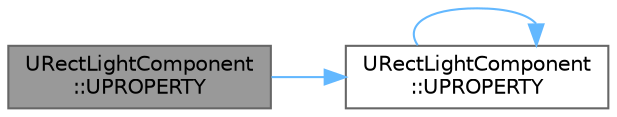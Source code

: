 digraph "URectLightComponent::UPROPERTY"
{
 // INTERACTIVE_SVG=YES
 // LATEX_PDF_SIZE
  bgcolor="transparent";
  edge [fontname=Helvetica,fontsize=10,labelfontname=Helvetica,labelfontsize=10];
  node [fontname=Helvetica,fontsize=10,shape=box,height=0.2,width=0.4];
  rankdir="LR";
  Node1 [id="Node000001",label="URectLightComponent\l::UPROPERTY",height=0.2,width=0.4,color="gray40", fillcolor="grey60", style="filled", fontcolor="black",tooltip="Length of barn door attached to the light source rect."];
  Node1 -> Node2 [id="edge1_Node000001_Node000002",color="steelblue1",style="solid",tooltip=" "];
  Node2 [id="Node000002",label="URectLightComponent\l::UPROPERTY",height=0.2,width=0.4,color="grey40", fillcolor="white", style="filled",URL="$db/d07/classURectLightComponent.html#ad0c3f4047f7bdbde66fa2d4cebbe744d",tooltip="Height of light source rect."];
  Node2 -> Node2 [id="edge2_Node000002_Node000002",color="steelblue1",style="solid",tooltip=" "];
}
